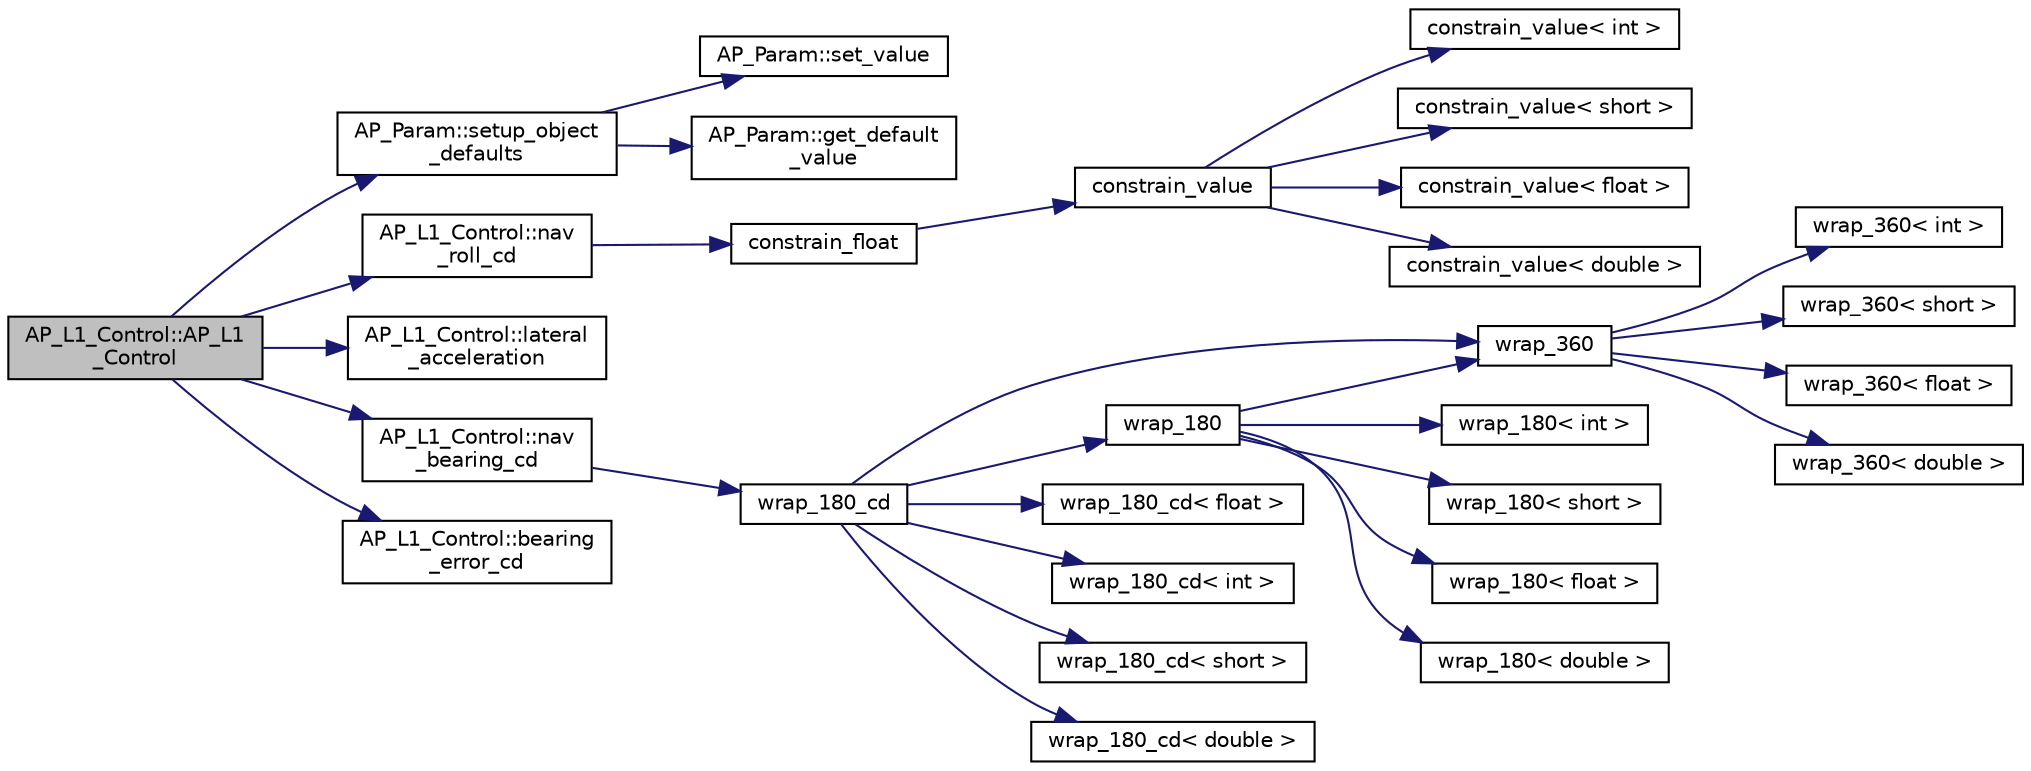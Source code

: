 digraph "AP_L1_Control::AP_L1_Control"
{
 // INTERACTIVE_SVG=YES
  edge [fontname="Helvetica",fontsize="10",labelfontname="Helvetica",labelfontsize="10"];
  node [fontname="Helvetica",fontsize="10",shape=record];
  rankdir="LR";
  Node1 [label="AP_L1_Control::AP_L1\l_Control",height=0.2,width=0.4,color="black", fillcolor="grey75", style="filled", fontcolor="black"];
  Node1 -> Node2 [color="midnightblue",fontsize="10",style="solid",fontname="Helvetica"];
  Node2 [label="AP_Param::setup_object\l_defaults",height=0.2,width=0.4,color="black", fillcolor="white", style="filled",URL="$classAP__Param.html#a5f6dcfce1c0a79cf5bd81283e22f3201"];
  Node2 -> Node3 [color="midnightblue",fontsize="10",style="solid",fontname="Helvetica"];
  Node3 [label="AP_Param::set_value",height=0.2,width=0.4,color="black", fillcolor="white", style="filled",URL="$classAP__Param.html#acd4b14f793c37f162e298761d2155ca6"];
  Node2 -> Node4 [color="midnightblue",fontsize="10",style="solid",fontname="Helvetica"];
  Node4 [label="AP_Param::get_default\l_value",height=0.2,width=0.4,color="black", fillcolor="white", style="filled",URL="$classAP__Param.html#a7535a9b529dae326dcebb6be33dbbe9a"];
  Node1 -> Node5 [color="midnightblue",fontsize="10",style="solid",fontname="Helvetica"];
  Node5 [label="AP_L1_Control::nav\l_roll_cd",height=0.2,width=0.4,color="black", fillcolor="white", style="filled",URL="$classAP__L1__Control.html#a37f896585d902ad5b86787b3ce10ab6d"];
  Node5 -> Node6 [color="midnightblue",fontsize="10",style="solid",fontname="Helvetica"];
  Node6 [label="constrain_float",height=0.2,width=0.4,color="black", fillcolor="white", style="filled",URL="$AP__Math_8h.html#ad525609d9dba6ffa556a0fbf08a3f9b4"];
  Node6 -> Node7 [color="midnightblue",fontsize="10",style="solid",fontname="Helvetica"];
  Node7 [label="constrain_value",height=0.2,width=0.4,color="black", fillcolor="white", style="filled",URL="$AP__Math_8h.html#a20e8f8671c282c69c1954652b6d61585"];
  Node7 -> Node8 [color="midnightblue",fontsize="10",style="solid",fontname="Helvetica"];
  Node8 [label="constrain_value\< int \>",height=0.2,width=0.4,color="black", fillcolor="white", style="filled",URL="$AP__Math_8cpp.html#a37e8e901754cb9c8e53a8e3030c82c50"];
  Node7 -> Node9 [color="midnightblue",fontsize="10",style="solid",fontname="Helvetica"];
  Node9 [label="constrain_value\< short \>",height=0.2,width=0.4,color="black", fillcolor="white", style="filled",URL="$AP__Math_8cpp.html#afdbe107ec1987d318a6347816fbf2b89"];
  Node7 -> Node10 [color="midnightblue",fontsize="10",style="solid",fontname="Helvetica"];
  Node10 [label="constrain_value\< float \>",height=0.2,width=0.4,color="black", fillcolor="white", style="filled",URL="$AP__Math_8cpp.html#ae6c621670c214da687de21d4e3a92587"];
  Node7 -> Node11 [color="midnightblue",fontsize="10",style="solid",fontname="Helvetica"];
  Node11 [label="constrain_value\< double \>",height=0.2,width=0.4,color="black", fillcolor="white", style="filled",URL="$AP__Math_8cpp.html#afe3990b00e9abc43fa97dfaf8e32f5c4"];
  Node1 -> Node12 [color="midnightblue",fontsize="10",style="solid",fontname="Helvetica"];
  Node12 [label="AP_L1_Control::lateral\l_acceleration",height=0.2,width=0.4,color="black", fillcolor="white", style="filled",URL="$classAP__L1__Control.html#a0d0623b572cc93d005ace1f5d548d2a3"];
  Node1 -> Node13 [color="midnightblue",fontsize="10",style="solid",fontname="Helvetica"];
  Node13 [label="AP_L1_Control::nav\l_bearing_cd",height=0.2,width=0.4,color="black", fillcolor="white", style="filled",URL="$classAP__L1__Control.html#af3e0818f4392d15406c730563d021ec5"];
  Node13 -> Node14 [color="midnightblue",fontsize="10",style="solid",fontname="Helvetica"];
  Node14 [label="wrap_180_cd",height=0.2,width=0.4,color="black", fillcolor="white", style="filled",URL="$AP__Math_8cpp.html#a4e136782e86e2adaaf7f0f759067dfe1"];
  Node14 -> Node15 [color="midnightblue",fontsize="10",style="solid",fontname="Helvetica"];
  Node15 [label="wrap_180",height=0.2,width=0.4,color="black", fillcolor="white", style="filled",URL="$AP__Math_8cpp.html#a603d717bc95dd546b9e2c4da57b88a39"];
  Node15 -> Node16 [color="midnightblue",fontsize="10",style="solid",fontname="Helvetica"];
  Node16 [label="wrap_360",height=0.2,width=0.4,color="black", fillcolor="white", style="filled",URL="$AP__Math_8cpp.html#aac44349f9b159f31fc43fe924d52f7fc"];
  Node16 -> Node17 [color="midnightblue",fontsize="10",style="solid",fontname="Helvetica"];
  Node17 [label="wrap_360\< int \>",height=0.2,width=0.4,color="black", fillcolor="white", style="filled",URL="$AP__Math_8cpp.html#ad909fc5c89c69617f13018963a685bd5"];
  Node16 -> Node18 [color="midnightblue",fontsize="10",style="solid",fontname="Helvetica"];
  Node18 [label="wrap_360\< short \>",height=0.2,width=0.4,color="black", fillcolor="white", style="filled",URL="$AP__Math_8cpp.html#a3c6b3854a342ae989b7c2296b4c6c6ec"];
  Node16 -> Node19 [color="midnightblue",fontsize="10",style="solid",fontname="Helvetica"];
  Node19 [label="wrap_360\< float \>",height=0.2,width=0.4,color="black", fillcolor="white", style="filled",URL="$AP__Math_8cpp.html#ad75d42039e8eda0c32431b8882b46fc4"];
  Node16 -> Node20 [color="midnightblue",fontsize="10",style="solid",fontname="Helvetica"];
  Node20 [label="wrap_360\< double \>",height=0.2,width=0.4,color="black", fillcolor="white", style="filled",URL="$AP__Math_8cpp.html#aaf5c8a69731644be38edeaedbd1b1c8d"];
  Node15 -> Node21 [color="midnightblue",fontsize="10",style="solid",fontname="Helvetica"];
  Node21 [label="wrap_180\< int \>",height=0.2,width=0.4,color="black", fillcolor="white", style="filled",URL="$AP__Math_8cpp.html#a02a2cf5a700e31fcf6b444311939d6f8"];
  Node15 -> Node22 [color="midnightblue",fontsize="10",style="solid",fontname="Helvetica"];
  Node22 [label="wrap_180\< short \>",height=0.2,width=0.4,color="black", fillcolor="white", style="filled",URL="$AP__Math_8cpp.html#a3a086dd71d651cf1d4a28ec87decb8b0"];
  Node15 -> Node23 [color="midnightblue",fontsize="10",style="solid",fontname="Helvetica"];
  Node23 [label="wrap_180\< float \>",height=0.2,width=0.4,color="black", fillcolor="white", style="filled",URL="$AP__Math_8cpp.html#abfa396c065d0b24a9fd841beb6404a7b"];
  Node15 -> Node24 [color="midnightblue",fontsize="10",style="solid",fontname="Helvetica"];
  Node24 [label="wrap_180\< double \>",height=0.2,width=0.4,color="black", fillcolor="white", style="filled",URL="$AP__Math_8cpp.html#addf2d396e8779d86f1296f2fecf105e4"];
  Node14 -> Node25 [color="midnightblue",fontsize="10",style="solid",fontname="Helvetica"];
  Node25 [label="wrap_180_cd\< float \>",height=0.2,width=0.4,color="black", fillcolor="white", style="filled",URL="$AP__Math_8cpp.html#a367ccd21afe9102ba4b07edf5bdb5c0a"];
  Node14 -> Node26 [color="midnightblue",fontsize="10",style="solid",fontname="Helvetica"];
  Node26 [label="wrap_180_cd\< int \>",height=0.2,width=0.4,color="black", fillcolor="white", style="filled",URL="$AP__Math_8cpp.html#aee482bfa15bfcda25d325d9eaa3e0005"];
  Node14 -> Node27 [color="midnightblue",fontsize="10",style="solid",fontname="Helvetica"];
  Node27 [label="wrap_180_cd\< short \>",height=0.2,width=0.4,color="black", fillcolor="white", style="filled",URL="$AP__Math_8cpp.html#a2bcbe621ba8d5858dd35a9b31d0be6f5"];
  Node14 -> Node28 [color="midnightblue",fontsize="10",style="solid",fontname="Helvetica"];
  Node28 [label="wrap_180_cd\< double \>",height=0.2,width=0.4,color="black", fillcolor="white", style="filled",URL="$AP__Math_8cpp.html#a30a0b71c603ccc75a2c7fb51cad4847b"];
  Node14 -> Node16 [color="midnightblue",fontsize="10",style="solid",fontname="Helvetica"];
  Node1 -> Node29 [color="midnightblue",fontsize="10",style="solid",fontname="Helvetica"];
  Node29 [label="AP_L1_Control::bearing\l_error_cd",height=0.2,width=0.4,color="black", fillcolor="white", style="filled",URL="$classAP__L1__Control.html#a1a0eb7d6a5bb2488ed43a5a62d45d1dc"];
}
